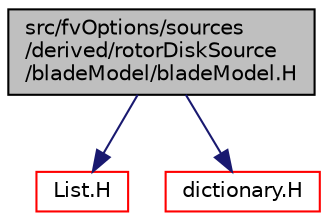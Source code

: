 digraph "src/fvOptions/sources/derived/rotorDiskSource/bladeModel/bladeModel.H"
{
  bgcolor="transparent";
  edge [fontname="Helvetica",fontsize="10",labelfontname="Helvetica",labelfontsize="10"];
  node [fontname="Helvetica",fontsize="10",shape=record];
  Node1 [label="src/fvOptions/sources\l/derived/rotorDiskSource\l/bladeModel/bladeModel.H",height=0.2,width=0.4,color="black", fillcolor="grey75", style="filled", fontcolor="black"];
  Node1 -> Node2 [color="midnightblue",fontsize="10",style="solid",fontname="Helvetica"];
  Node2 [label="List.H",height=0.2,width=0.4,color="red",URL="$a07819.html"];
  Node1 -> Node3 [color="midnightblue",fontsize="10",style="solid",fontname="Helvetica"];
  Node3 [label="dictionary.H",height=0.2,width=0.4,color="red",URL="$a07865.html"];
}
